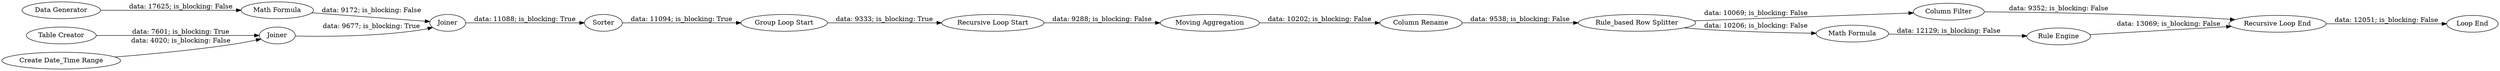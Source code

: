 digraph {
	"5074652075759423929_4" [label=Joiner]
	"-2527594138066049046_16" [label="Column Rename"]
	"-2527594138066049046_27" [label="Rule_based Row Splitter"]
	"5074652075759423929_1" [label="Table Creator"]
	"5074652075759423929_8" [label=Sorter]
	"5074652075759423929_3" [label="Create Date_Time Range"]
	"-2527594138066049046_31" [label="Column Filter"]
	"-2527594138066049046_13" [label="Group Loop Start"]
	"5074652075759423929_5" [label="Data Generator"]
	"-2527594138066049046_28" [label="Recursive Loop Start"]
	"-2527594138066049046_29" [label="Recursive Loop End"]
	"-2527594138066049046_36" [label="Loop End"]
	"-2527594138066049046_30" [label="Rule Engine"]
	"-2527594138066049046_15" [label="Moving Aggregation"]
	"5074652075759423929_7" [label=Joiner]
	"5074652075759423929_6" [label="Math Formula"]
	"-2527594138066049046_35" [label="Math Formula"]
	"-2527594138066049046_27" -> "-2527594138066049046_31" [label="data: 10069; is_blocking: False"]
	"-2527594138066049046_35" -> "-2527594138066049046_30" [label="data: 12129; is_blocking: False"]
	"-2527594138066049046_28" -> "-2527594138066049046_15" [label="data: 9288; is_blocking: False"]
	"-2527594138066049046_15" -> "-2527594138066049046_16" [label="data: 10202; is_blocking: False"]
	"5074652075759423929_7" -> "5074652075759423929_8" [label="data: 11088; is_blocking: True"]
	"-2527594138066049046_31" -> "-2527594138066049046_29" [label="data: 9352; is_blocking: False"]
	"5074652075759423929_1" -> "5074652075759423929_4" [label="data: 7601; is_blocking: True"]
	"-2527594138066049046_29" -> "-2527594138066049046_36" [label="data: 12051; is_blocking: False"]
	"-2527594138066049046_16" -> "-2527594138066049046_27" [label="data: 9538; is_blocking: False"]
	"5074652075759423929_8" -> "-2527594138066049046_13" [label="data: 11094; is_blocking: True"]
	"5074652075759423929_6" -> "5074652075759423929_7" [label="data: 9172; is_blocking: False"]
	"-2527594138066049046_27" -> "-2527594138066049046_35" [label="data: 10206; is_blocking: False"]
	"5074652075759423929_4" -> "5074652075759423929_7" [label="data: 9677; is_blocking: True"]
	"5074652075759423929_3" -> "5074652075759423929_4" [label="data: 4020; is_blocking: False"]
	"5074652075759423929_5" -> "5074652075759423929_6" [label="data: 17625; is_blocking: False"]
	"-2527594138066049046_13" -> "-2527594138066049046_28" [label="data: 9333; is_blocking: True"]
	"-2527594138066049046_30" -> "-2527594138066049046_29" [label="data: 13069; is_blocking: False"]
	rankdir=LR
}
